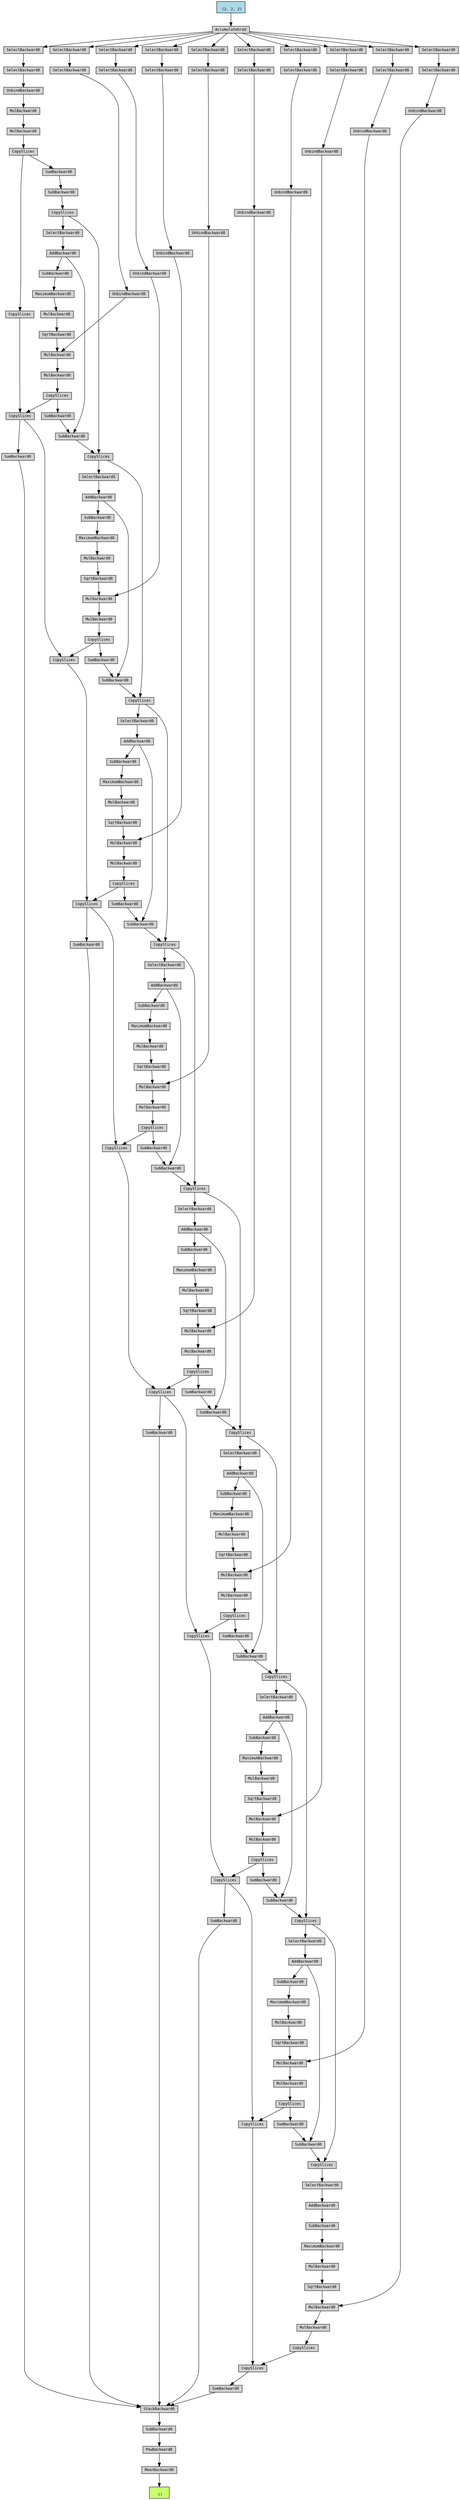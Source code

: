 digraph {
	graph [size="54.449999999999996,54.449999999999996"]
	node [align=left fontname=monospace fontsize=10 height=0.2 ranksep=0.1 shape=box style=filled]
	139856471273488 [label="
 ()" fillcolor=darkolivegreen1]
	139856468651520 [label=MeanBackward0]
	139856468651136 -> 139856468651520
	139856468651136 [label=PowBackward0]
	139856468651280 -> 139856468651136
	139856468651280 [label=SubBackward0]
	139856468651376 -> 139856468651280
	139856468651376 [label=StackBackward0]
	139856468650992 -> 139856468651376
	139856468650992 [label=SumBackward0]
	139856468650704 -> 139856468650992
	139856468650704 [label=CopySlices]
	139856468650464 -> 139856468650704
	139856468650464 [label=CopySlices]
	139856468650320 -> 139856468650464
	139856468650320 [label=CopySlices]
	139856468650224 -> 139856468650320
	139856468650224 [label=MulBackward0]
	139856468650128 -> 139856468650224
	139856468650128 [label=MulBackward0]
	139856468649936 -> 139856468650128
	139856468649936 [label=UnbindBackward0]
	139856468649840 -> 139856468649936
	139856468649840 [label=SelectBackward0]
	139856468649696 -> 139856468649840
	139856468649696 [label=SelectBackward0]
	139856468649552 -> 139856468649696
	139856471228016 [label="
 (2, 2, 2)" fillcolor=lightblue]
	139856471228016 -> 139856468649552
	139856468649552 [label=AccumulateGrad]
	139856468650656 -> 139856468650704
	139856468650656 [label=CopySlices]
	139856468650176 -> 139856468650656
	139856468650176 [label=MulBackward0]
	139856468649888 -> 139856468650176
	139856468649888 [label=MulBackward0]
	139856468649600 -> 139856468649888
	139856468649600 [label=UnbindBackward0]
	139856468650416 -> 139856468649600
	139856468650416 [label=SelectBackward0]
	139856468651760 -> 139856468650416
	139856468651760 [label=SelectBackward0]
	139856468649552 -> 139856468651760
	139856468649744 -> 139856468649888
	139856468649744 [label=SqrtBackward0]
	139856468651856 -> 139856468649744
	139856468651856 [label=MulBackward0]
	139856468651664 -> 139856468651856
	139856468651664 [label=MaximumBackward0]
	139856468651952 -> 139856468651664
	139856468651952 [label=SubBackward0]
	139856468652048 -> 139856468651952
	139856468652048 [label=AddBackward0]
	139856468652144 -> 139856468652048
	139856468652144 [label=SelectBackward0]
	139856468652240 -> 139856468652144
	139856468652240 [label=CopySlices]
	139856468652336 -> 139856468652240
	139856468652336 [label=SubBackward0]
	139856468652432 -> 139856468652336
	139856468652432 [label=SumBackward0]
	139856468650320 -> 139856468652432
	139856468651040 -> 139856468651376
	139856468651040 [label=SumBackward0]
	139856468650272 -> 139856468651040
	139856468650272 [label=CopySlices]
	139856468650368 -> 139856468650272
	139856468650368 [label=CopySlices]
	139856468650704 -> 139856468650368
	139856468651904 -> 139856468650368
	139856468651904 [label=CopySlices]
	139856468652096 -> 139856468651904
	139856468652096 [label=MulBackward0]
	139856468652288 -> 139856468652096
	139856468652288 [label=MulBackward0]
	139856468652528 -> 139856468652288
	139856468652528 [label=UnbindBackward0]
	139856468652576 -> 139856468652528
	139856468652576 [label=SelectBackward0]
	139856468652672 -> 139856468652576
	139856468652672 [label=SelectBackward0]
	139856468649552 -> 139856468652672
	139856468652384 -> 139856468652288
	139856468652384 [label=SqrtBackward0]
	139856468652768 -> 139856468652384
	139856468652768 [label=MulBackward0]
	139856468652480 -> 139856468652768
	139856468652480 [label=MaximumBackward0]
	139856468652864 -> 139856468652480
	139856468652864 [label=SubBackward0]
	139856468652960 -> 139856468652864
	139856468652960 [label=AddBackward0]
	139856468653056 -> 139856468652960
	139856468653056 [label=SelectBackward0]
	139856468653152 -> 139856468653056
	139856468653152 [label=CopySlices]
	139856468652240 -> 139856468653152
	139856468653248 -> 139856468653152
	139856468653248 [label=SubBackward0]
	139856468652048 -> 139856468653248
	139856468653344 -> 139856468653248
	139856468653344 [label=SumBackward0]
	139856468650656 -> 139856468653344
	139856468649984 -> 139856468650272
	139856468649984 [label=CopySlices]
	139856468652192 -> 139856468649984
	139856468652192 [label=MulBackward0]
	139856468652624 -> 139856468652192
	139856468652624 [label=MulBackward0]
	139856468652816 -> 139856468652624
	139856468652816 [label=UnbindBackward0]
	139856468653104 -> 139856468652816
	139856468653104 [label=SelectBackward0]
	139856468653296 -> 139856468653104
	139856468653296 [label=SelectBackward0]
	139856468649552 -> 139856468653296
	139856468652720 -> 139856468652624
	139856468652720 [label=SqrtBackward0]
	139856468653392 -> 139856468652720
	139856468653392 [label=MulBackward0]
	139856468652912 -> 139856468653392
	139856468652912 [label=MaximumBackward0]
	139856468653488 -> 139856468652912
	139856468653488 [label=SubBackward0]
	139856468653584 -> 139856468653488
	139856468653584 [label=AddBackward0]
	139856468653680 -> 139856468653584
	139856468653680 [label=SelectBackward0]
	139856468653776 -> 139856468653680
	139856468653776 [label=CopySlices]
	139856468653152 -> 139856468653776
	139856468653872 -> 139856468653776
	139856468653872 [label=SubBackward0]
	139856468652960 -> 139856468653872
	139856468653968 -> 139856468653872
	139856468653968 [label=SumBackward0]
	139856468651904 -> 139856468653968
	139856468651184 -> 139856468651376
	139856468651184 [label=SumBackward0]
	139856468652000 -> 139856468651184
	139856468652000 [label=CopySlices]
	139856468651808 -> 139856468652000
	139856468651808 [label=CopySlices]
	139856468650272 -> 139856468651808
	139856468651616 -> 139856468651808
	139856468651616 [label=CopySlices]
	139856468653632 -> 139856468651616
	139856468653632 [label=MulBackward0]
	139856468653824 -> 139856468653632
	139856468653824 [label=MulBackward0]
	139856468654064 -> 139856468653824
	139856468654064 [label=UnbindBackward0]
	139856468654112 -> 139856468654064
	139856468654112 [label=SelectBackward0]
	139856468654208 -> 139856468654112
	139856468654208 [label=SelectBackward0]
	139856468649552 -> 139856468654208
	139856468653920 -> 139856468653824
	139856468653920 [label=SqrtBackward0]
	139856468654304 -> 139856468653920
	139856468654304 [label=MulBackward0]
	139856468654016 -> 139856468654304
	139856468654016 [label=MaximumBackward0]
	139856468654400 -> 139856468654016
	139856468654400 [label=SubBackward0]
	139856468654496 -> 139856468654400
	139856468654496 [label=AddBackward0]
	139856468654592 -> 139856468654496
	139856468654592 [label=SelectBackward0]
	139856468654688 -> 139856468654592
	139856468654688 [label=CopySlices]
	139856468653776 -> 139856468654688
	139856468654784 -> 139856468654688
	139856468654784 [label=SubBackward0]
	139856468653584 -> 139856468654784
	139856468654880 -> 139856468654784
	139856468654880 [label=SumBackward0]
	139856468649984 -> 139856468654880
	139856468651712 -> 139856468652000
	139856468651712 [label=CopySlices]
	139856468653728 -> 139856468651712
	139856468653728 [label=MulBackward0]
	139856468654160 -> 139856468653728
	139856468654160 [label=MulBackward0]
	139856468654352 -> 139856468654160
	139856468654352 [label=UnbindBackward0]
	139856468654640 -> 139856468654352
	139856468654640 [label=SelectBackward0]
	139856468654832 -> 139856468654640
	139856468654832 [label=SelectBackward0]
	139856468649552 -> 139856468654832
	139856468654256 -> 139856468654160
	139856468654256 [label=SqrtBackward0]
	139856468654928 -> 139856468654256
	139856468654928 [label=MulBackward0]
	139856468654448 -> 139856468654928
	139856468654448 [label=MaximumBackward0]
	139856468655024 -> 139856468654448
	139856468655024 [label=SubBackward0]
	139856468655120 -> 139856468655024
	139856468655120 [label=AddBackward0]
	139856468655216 -> 139856468655120
	139856468655216 [label=SelectBackward0]
	139856468655312 -> 139856468655216
	139856468655312 [label=CopySlices]
	139856468654688 -> 139856468655312
	139856468655408 -> 139856468655312
	139856468655408 [label=SubBackward0]
	139856468654496 -> 139856468655408
	139856468655504 -> 139856468655408
	139856468655504 [label=SumBackward0]
	139856468651616 -> 139856468655504
	139856468650944 -> 139856468651376
	139856468650944 [label=SumBackward0]
	139856468653536 -> 139856468650944
	139856468653536 [label=CopySlices]
	139856468653440 -> 139856468653536
	139856468653440 [label=CopySlices]
	139856468652000 -> 139856468653440
	139856468653008 -> 139856468653440
	139856468653008 [label=CopySlices]
	139856468655168 -> 139856468653008
	139856468655168 [label=MulBackward0]
	139856468655360 -> 139856468655168
	139856468655360 [label=MulBackward0]
	139856468655600 -> 139856468655360
	139856468655600 [label=UnbindBackward0]
	139856468655648 -> 139856468655600
	139856468655648 [label=SelectBackward0]
	139856468655744 -> 139856468655648
	139856468655744 [label=SelectBackward0]
	139856468649552 -> 139856468655744
	139856468655456 -> 139856468655360
	139856468655456 [label=SqrtBackward0]
	139856468655840 -> 139856468655456
	139856468655840 [label=MulBackward0]
	139856468655552 -> 139856468655840
	139856468655552 [label=MaximumBackward0]
	139856468655936 -> 139856468655552
	139856468655936 [label=SubBackward0]
	139856468656032 -> 139856468655936
	139856468656032 [label=AddBackward0]
	139856468656080 -> 139856468656032
	139856468656080 [label=SelectBackward0]
	139856468770976 -> 139856468656080
	139856468770976 [label=CopySlices]
	139856468655312 -> 139856468770976
	139856468771072 -> 139856468770976
	139856468771072 [label=SubBackward0]
	139856468655120 -> 139856468771072
	139856468771168 -> 139856468771072
	139856468771168 [label=SumBackward0]
	139856468651712 -> 139856468771168
	139856468653200 -> 139856468653536
	139856468653200 [label=CopySlices]
	139856468655264 -> 139856468653200
	139856468655264 [label=MulBackward0]
	139856468655696 -> 139856468655264
	139856468655696 [label=MulBackward0]
	139856468655888 -> 139856468655696
	139856468655888 [label=UnbindBackward0]
	139856468654544 -> 139856468655888
	139856468654544 [label=SelectBackward0]
	139856468771120 -> 139856468654544
	139856468771120 [label=SelectBackward0]
	139856468649552 -> 139856468771120
	139856468655792 -> 139856468655696
	139856468655792 [label=SqrtBackward0]
	139856468655984 -> 139856468655792
	139856468655984 [label=MulBackward0]
	139856468770928 -> 139856468655984
	139856468770928 [label=MaximumBackward0]
	139856468771312 -> 139856468770928
	139856468771312 [label=SubBackward0]
	139856468771408 -> 139856468771312
	139856468771408 [label=AddBackward0]
	139856468771504 -> 139856468771408
	139856468771504 [label=SelectBackward0]
	139856468771600 -> 139856468771504
	139856468771600 [label=CopySlices]
	139856468770976 -> 139856468771600
	139856468771696 -> 139856468771600
	139856468771696 [label=SubBackward0]
	139856468656032 -> 139856468771696
	139856468771792 -> 139856468771696
	139856468771792 [label=SumBackward0]
	139856468653008 -> 139856468771792
	139856468650896 -> 139856468651376
	139856468650896 [label=SumBackward0]
	139856468655072 -> 139856468650896
	139856468655072 [label=CopySlices]
	139856468654976 -> 139856468655072
	139856468654976 [label=CopySlices]
	139856468653536 -> 139856468654976
	139856468770880 -> 139856468654976
	139856468770880 [label=CopySlices]
	139856468771456 -> 139856468770880
	139856468771456 [label=MulBackward0]
	139856468771648 -> 139856468771456
	139856468771648 [label=MulBackward0]
	139856468771888 -> 139856468771648
	139856468771888 [label=UnbindBackward0]
	139856468771936 -> 139856468771888
	139856468771936 [label=SelectBackward0]
	139856468772032 -> 139856468771936
	139856468772032 [label=SelectBackward0]
	139856468649552 -> 139856468772032
	139856468771744 -> 139856468771648
	139856468771744 [label=SqrtBackward0]
	139856468772128 -> 139856468771744
	139856468772128 [label=MulBackward0]
	139856468771840 -> 139856468772128
	139856468771840 [label=MaximumBackward0]
	139856468772224 -> 139856468771840
	139856468772224 [label=SubBackward0]
	139856468772320 -> 139856468772224
	139856468772320 [label=AddBackward0]
	139856468772416 -> 139856468772320
	139856468772416 [label=SelectBackward0]
	139856468772512 -> 139856468772416
	139856468772512 [label=CopySlices]
	139856468771600 -> 139856468772512
	139856468772608 -> 139856468772512
	139856468772608 [label=SubBackward0]
	139856468771408 -> 139856468772608
	139856468772704 -> 139856468772608
	139856468772704 [label=SumBackward0]
	139856468653200 -> 139856468772704
	139856468654736 -> 139856468655072
	139856468654736 [label=CopySlices]
	139856468771552 -> 139856468654736
	139856468771552 [label=MulBackward0]
	139856468771984 -> 139856468771552
	139856468771984 [label=MulBackward0]
	139856468772176 -> 139856468771984
	139856468772176 [label=UnbindBackward0]
	139856468772464 -> 139856468772176
	139856468772464 [label=SelectBackward0]
	139856468772656 -> 139856468772464
	139856468772656 [label=SelectBackward0]
	139856468649552 -> 139856468772656
	139856468772080 -> 139856468771984
	139856468772080 [label=SqrtBackward0]
	139856468772752 -> 139856468772080
	139856468772752 [label=MulBackward0]
	139856468772272 -> 139856468772752
	139856468772272 [label=MaximumBackward0]
	139856468772848 -> 139856468772272
	139856468772848 [label=SubBackward0]
	139856468772944 -> 139856468772848
	139856468772944 [label=AddBackward0]
	139856468773040 -> 139856468772944
	139856468773040 [label=SelectBackward0]
	139856468773136 -> 139856468773040
	139856468773136 [label=CopySlices]
	139856468772512 -> 139856468773136
	139856468773232 -> 139856468773136
	139856468773232 [label=SubBackward0]
	139856468772320 -> 139856468773232
	139856468773328 -> 139856468773232
	139856468773328 [label=SumBackward0]
	139856468770880 -> 139856468773328
	139856468651520 -> 139856471273488
}

